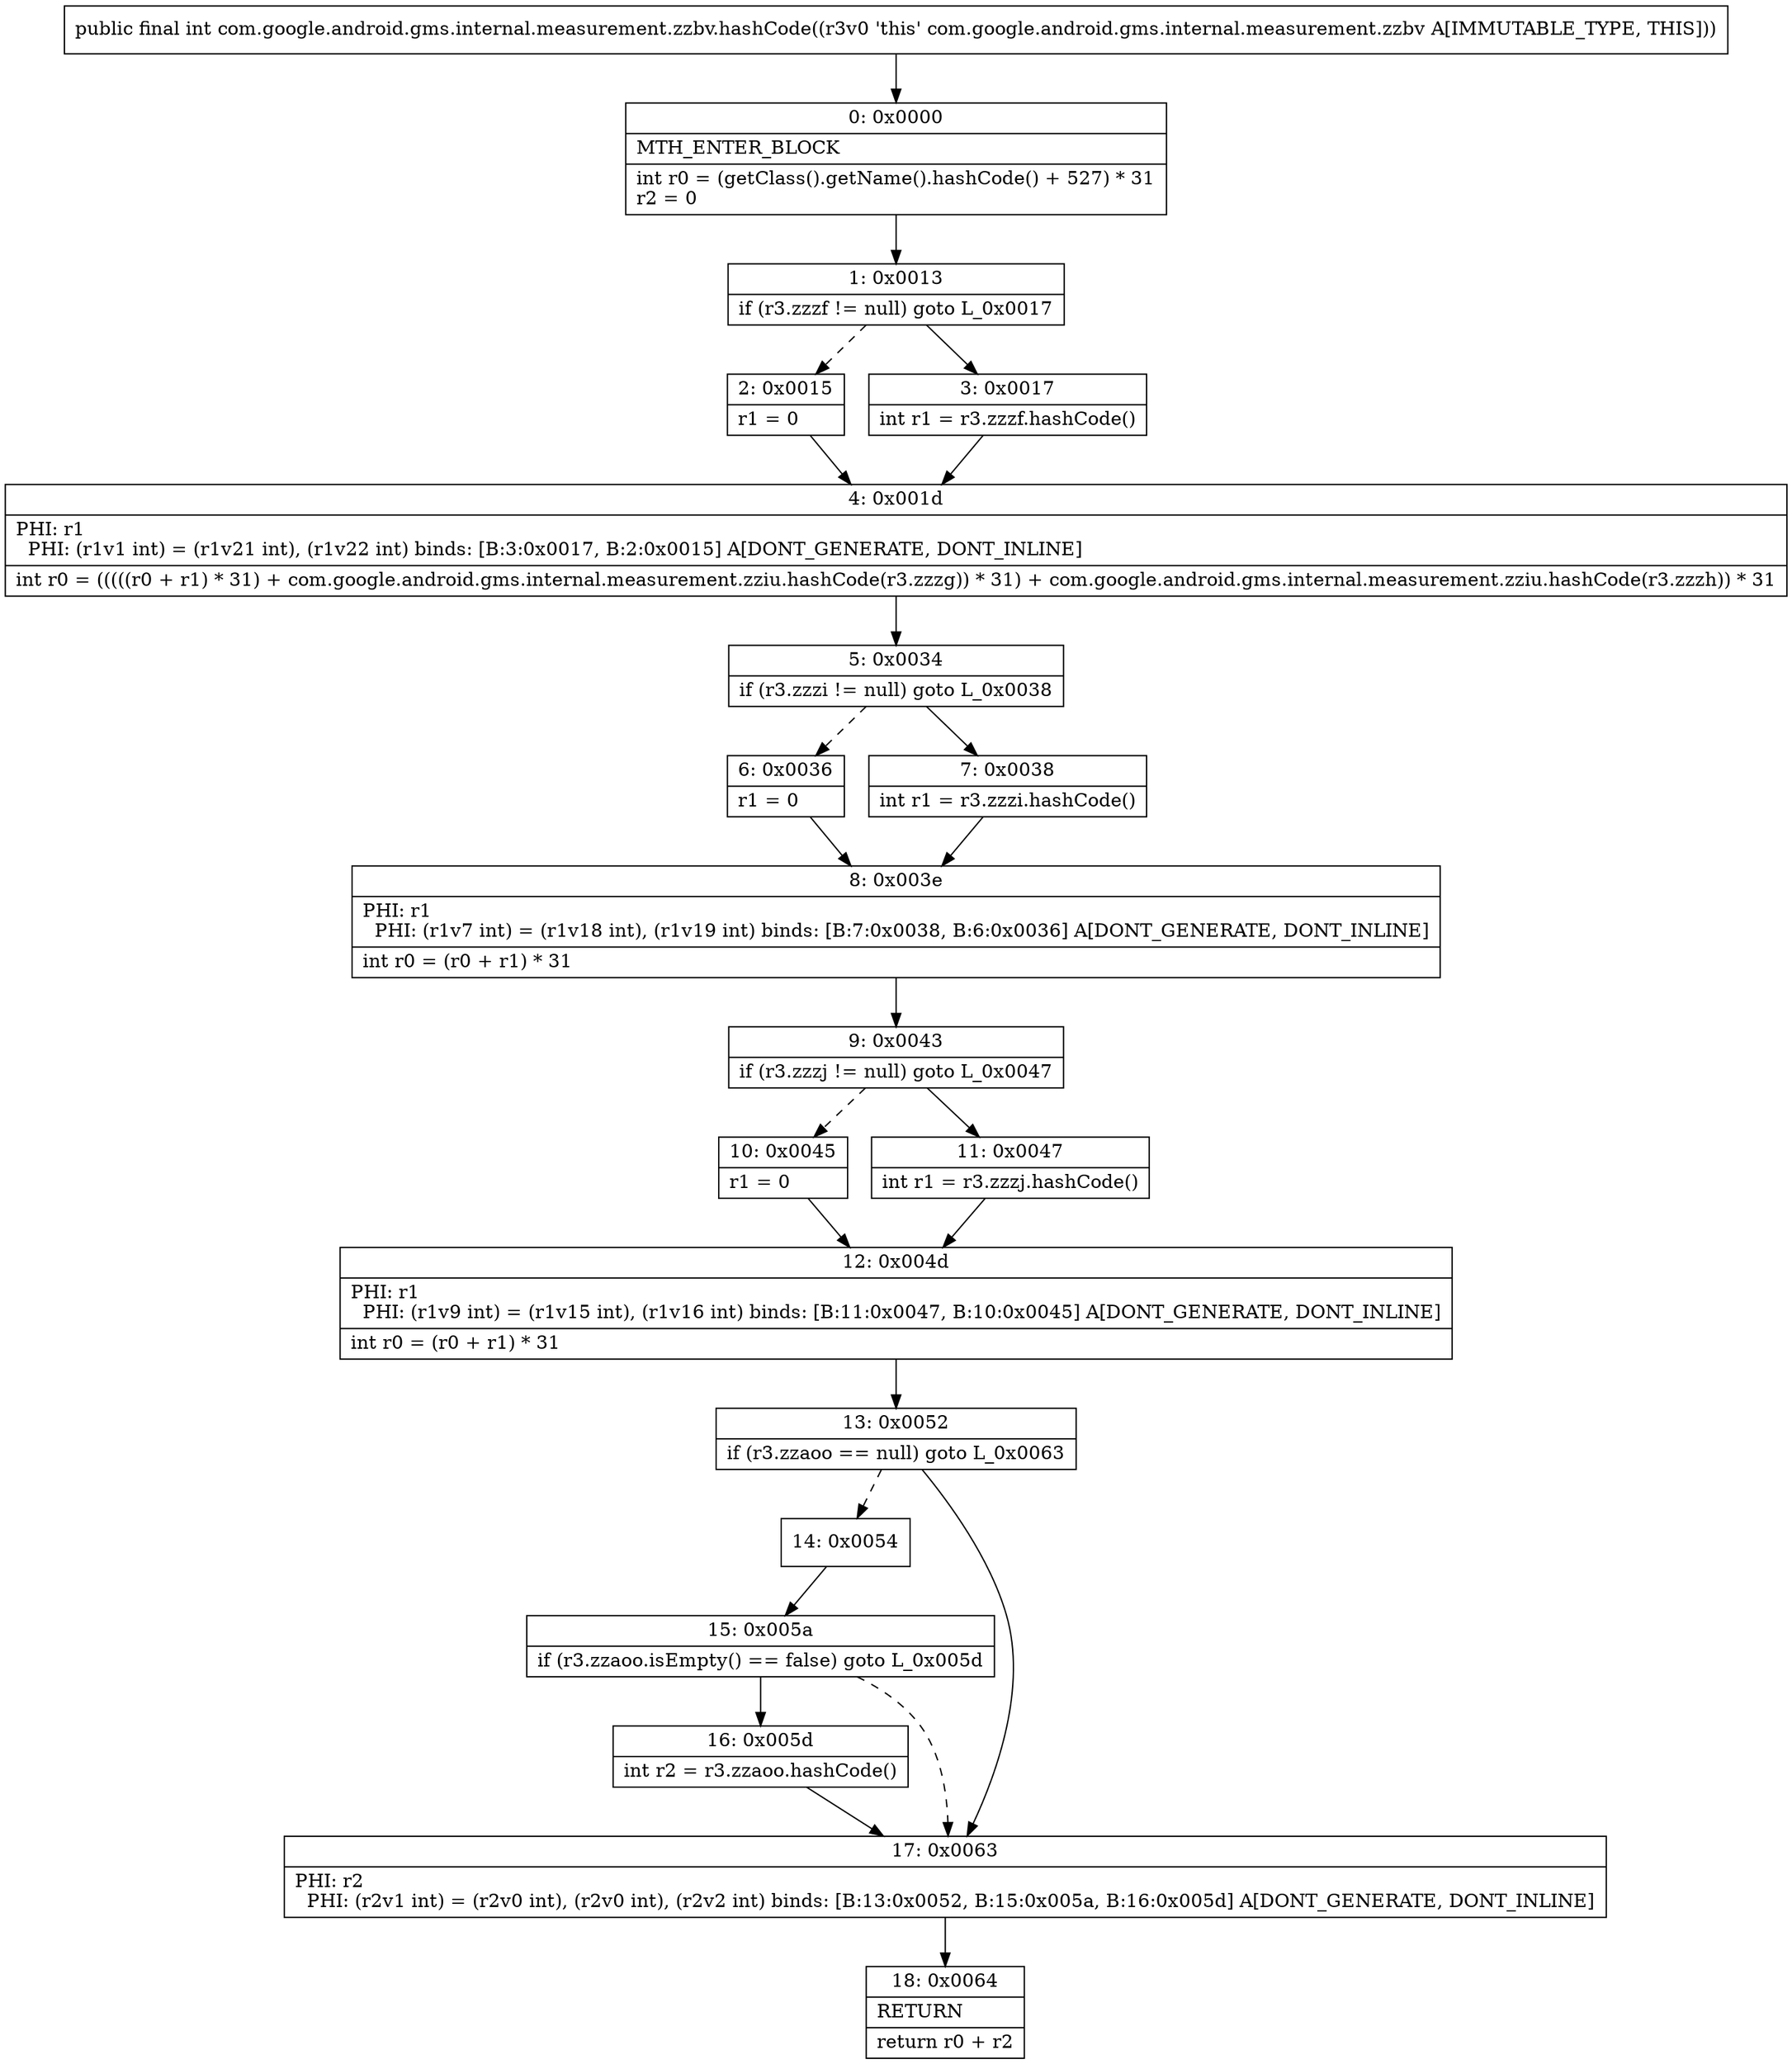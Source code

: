 digraph "CFG forcom.google.android.gms.internal.measurement.zzbv.hashCode()I" {
Node_0 [shape=record,label="{0\:\ 0x0000|MTH_ENTER_BLOCK\l|int r0 = (getClass().getName().hashCode() + 527) * 31\lr2 = 0\l}"];
Node_1 [shape=record,label="{1\:\ 0x0013|if (r3.zzzf != null) goto L_0x0017\l}"];
Node_2 [shape=record,label="{2\:\ 0x0015|r1 = 0\l}"];
Node_3 [shape=record,label="{3\:\ 0x0017|int r1 = r3.zzzf.hashCode()\l}"];
Node_4 [shape=record,label="{4\:\ 0x001d|PHI: r1 \l  PHI: (r1v1 int) = (r1v21 int), (r1v22 int) binds: [B:3:0x0017, B:2:0x0015] A[DONT_GENERATE, DONT_INLINE]\l|int r0 = (((((r0 + r1) * 31) + com.google.android.gms.internal.measurement.zziu.hashCode(r3.zzzg)) * 31) + com.google.android.gms.internal.measurement.zziu.hashCode(r3.zzzh)) * 31\l}"];
Node_5 [shape=record,label="{5\:\ 0x0034|if (r3.zzzi != null) goto L_0x0038\l}"];
Node_6 [shape=record,label="{6\:\ 0x0036|r1 = 0\l}"];
Node_7 [shape=record,label="{7\:\ 0x0038|int r1 = r3.zzzi.hashCode()\l}"];
Node_8 [shape=record,label="{8\:\ 0x003e|PHI: r1 \l  PHI: (r1v7 int) = (r1v18 int), (r1v19 int) binds: [B:7:0x0038, B:6:0x0036] A[DONT_GENERATE, DONT_INLINE]\l|int r0 = (r0 + r1) * 31\l}"];
Node_9 [shape=record,label="{9\:\ 0x0043|if (r3.zzzj != null) goto L_0x0047\l}"];
Node_10 [shape=record,label="{10\:\ 0x0045|r1 = 0\l}"];
Node_11 [shape=record,label="{11\:\ 0x0047|int r1 = r3.zzzj.hashCode()\l}"];
Node_12 [shape=record,label="{12\:\ 0x004d|PHI: r1 \l  PHI: (r1v9 int) = (r1v15 int), (r1v16 int) binds: [B:11:0x0047, B:10:0x0045] A[DONT_GENERATE, DONT_INLINE]\l|int r0 = (r0 + r1) * 31\l}"];
Node_13 [shape=record,label="{13\:\ 0x0052|if (r3.zzaoo == null) goto L_0x0063\l}"];
Node_14 [shape=record,label="{14\:\ 0x0054}"];
Node_15 [shape=record,label="{15\:\ 0x005a|if (r3.zzaoo.isEmpty() == false) goto L_0x005d\l}"];
Node_16 [shape=record,label="{16\:\ 0x005d|int r2 = r3.zzaoo.hashCode()\l}"];
Node_17 [shape=record,label="{17\:\ 0x0063|PHI: r2 \l  PHI: (r2v1 int) = (r2v0 int), (r2v0 int), (r2v2 int) binds: [B:13:0x0052, B:15:0x005a, B:16:0x005d] A[DONT_GENERATE, DONT_INLINE]\l}"];
Node_18 [shape=record,label="{18\:\ 0x0064|RETURN\l|return r0 + r2\l}"];
MethodNode[shape=record,label="{public final int com.google.android.gms.internal.measurement.zzbv.hashCode((r3v0 'this' com.google.android.gms.internal.measurement.zzbv A[IMMUTABLE_TYPE, THIS])) }"];
MethodNode -> Node_0;
Node_0 -> Node_1;
Node_1 -> Node_2[style=dashed];
Node_1 -> Node_3;
Node_2 -> Node_4;
Node_3 -> Node_4;
Node_4 -> Node_5;
Node_5 -> Node_6[style=dashed];
Node_5 -> Node_7;
Node_6 -> Node_8;
Node_7 -> Node_8;
Node_8 -> Node_9;
Node_9 -> Node_10[style=dashed];
Node_9 -> Node_11;
Node_10 -> Node_12;
Node_11 -> Node_12;
Node_12 -> Node_13;
Node_13 -> Node_14[style=dashed];
Node_13 -> Node_17;
Node_14 -> Node_15;
Node_15 -> Node_16;
Node_15 -> Node_17[style=dashed];
Node_16 -> Node_17;
Node_17 -> Node_18;
}

